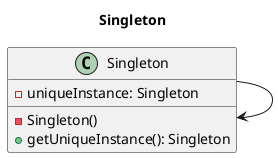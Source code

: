 @startuml

title Singleton

class Singleton {
    - uniqueInstance: Singleton
    - Singleton()
    + getUniqueInstance(): Singleton
}

Singleton -> Singleton

@enduml